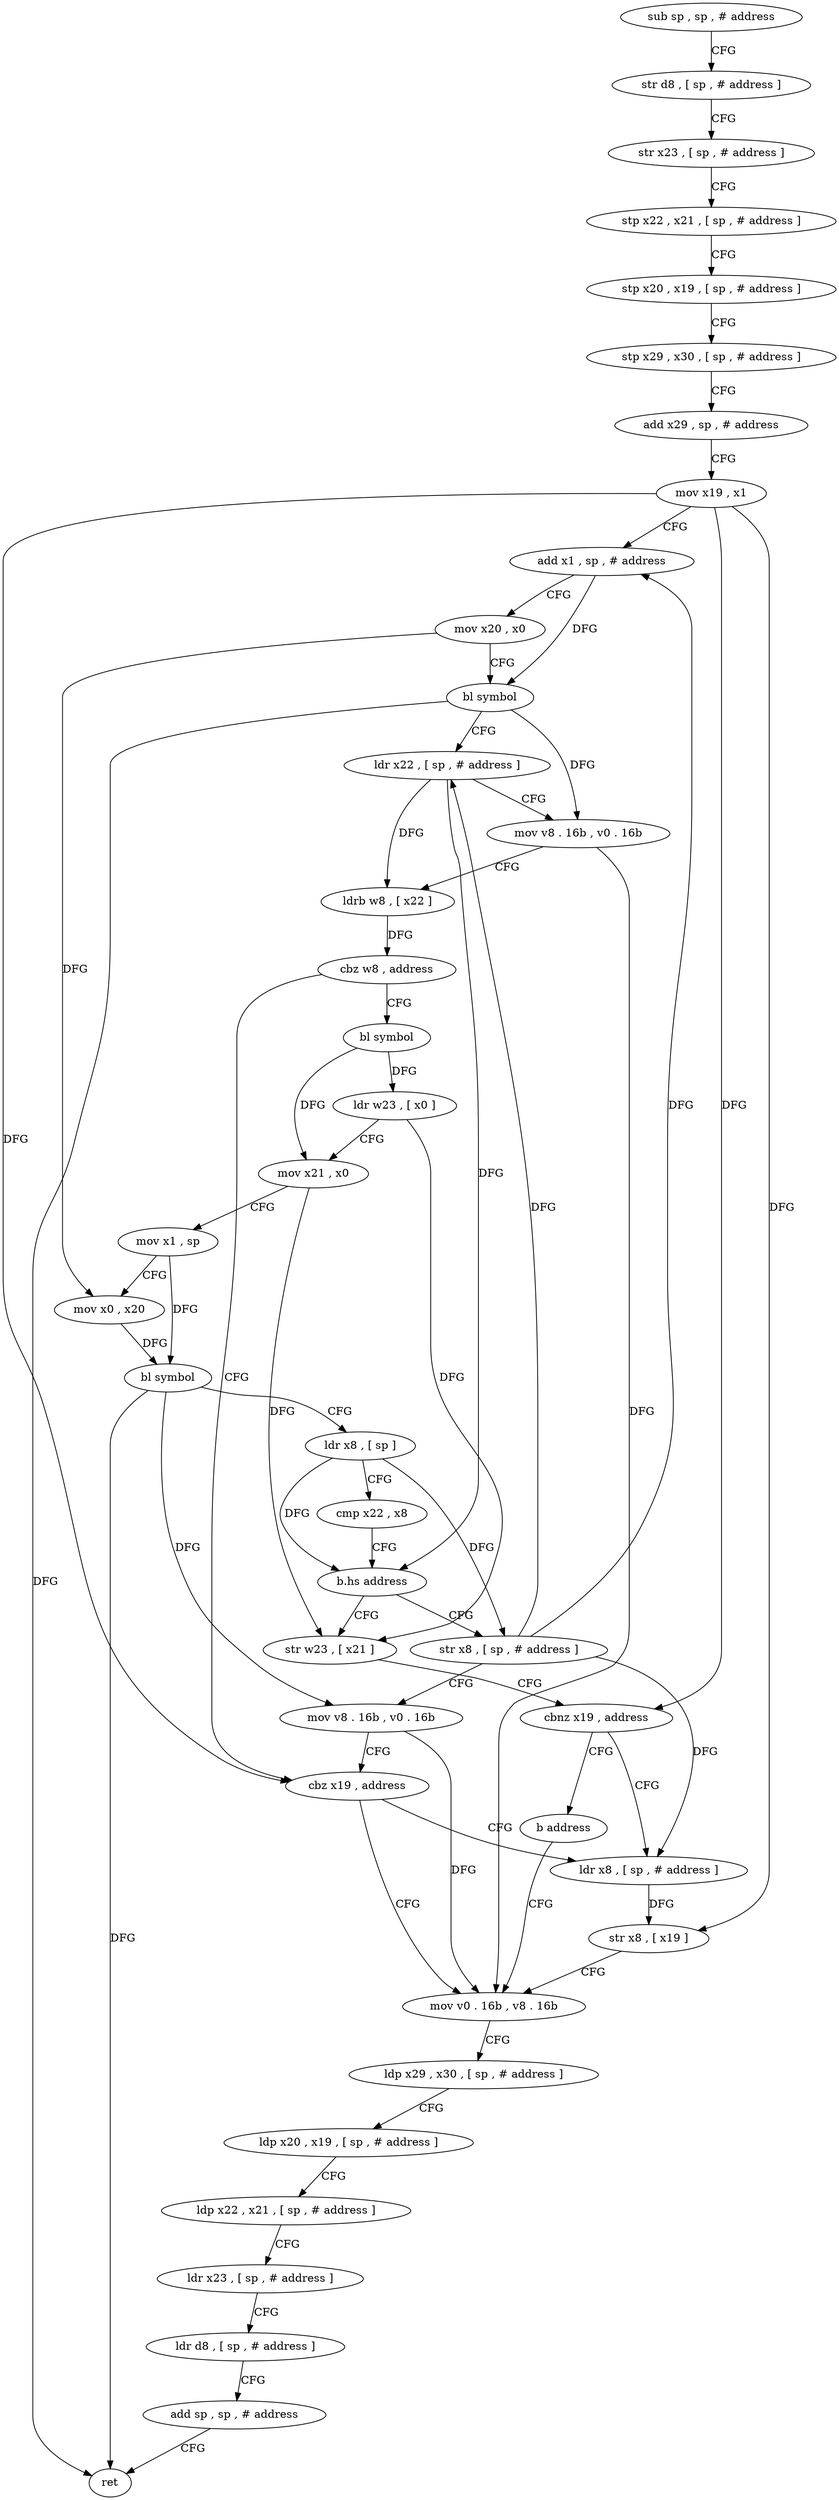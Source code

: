 digraph "func" {
"4200880" [label = "sub sp , sp , # address" ]
"4200884" [label = "str d8 , [ sp , # address ]" ]
"4200888" [label = "str x23 , [ sp , # address ]" ]
"4200892" [label = "stp x22 , x21 , [ sp , # address ]" ]
"4200896" [label = "stp x20 , x19 , [ sp , # address ]" ]
"4200900" [label = "stp x29 , x30 , [ sp , # address ]" ]
"4200904" [label = "add x29 , sp , # address" ]
"4200908" [label = "mov x19 , x1" ]
"4200912" [label = "add x1 , sp , # address" ]
"4200916" [label = "mov x20 , x0" ]
"4200920" [label = "bl symbol" ]
"4200924" [label = "ldr x22 , [ sp , # address ]" ]
"4200928" [label = "mov v8 . 16b , v0 . 16b" ]
"4200932" [label = "ldrb w8 , [ x22 ]" ]
"4200936" [label = "cbz w8 , address" ]
"4200984" [label = "cbz x19 , address" ]
"4200940" [label = "bl symbol" ]
"4200996" [label = "mov v0 . 16b , v8 . 16b" ]
"4200988" [label = "ldr x8 , [ sp , # address ]" ]
"4200944" [label = "ldr w23 , [ x0 ]" ]
"4200948" [label = "mov x21 , x0" ]
"4200952" [label = "mov x1 , sp" ]
"4200956" [label = "mov x0 , x20" ]
"4200960" [label = "bl symbol" ]
"4200964" [label = "ldr x8 , [ sp ]" ]
"4200968" [label = "cmp x22 , x8" ]
"4200972" [label = "b.hs address" ]
"4201028" [label = "str w23 , [ x21 ]" ]
"4200976" [label = "str x8 , [ sp , # address ]" ]
"4201000" [label = "ldp x29 , x30 , [ sp , # address ]" ]
"4201004" [label = "ldp x20 , x19 , [ sp , # address ]" ]
"4201008" [label = "ldp x22 , x21 , [ sp , # address ]" ]
"4201012" [label = "ldr x23 , [ sp , # address ]" ]
"4201016" [label = "ldr d8 , [ sp , # address ]" ]
"4201020" [label = "add sp , sp , # address" ]
"4201024" [label = "ret" ]
"4200992" [label = "str x8 , [ x19 ]" ]
"4201032" [label = "cbnz x19 , address" ]
"4201036" [label = "b address" ]
"4200980" [label = "mov v8 . 16b , v0 . 16b" ]
"4200880" -> "4200884" [ label = "CFG" ]
"4200884" -> "4200888" [ label = "CFG" ]
"4200888" -> "4200892" [ label = "CFG" ]
"4200892" -> "4200896" [ label = "CFG" ]
"4200896" -> "4200900" [ label = "CFG" ]
"4200900" -> "4200904" [ label = "CFG" ]
"4200904" -> "4200908" [ label = "CFG" ]
"4200908" -> "4200912" [ label = "CFG" ]
"4200908" -> "4200984" [ label = "DFG" ]
"4200908" -> "4200992" [ label = "DFG" ]
"4200908" -> "4201032" [ label = "DFG" ]
"4200912" -> "4200916" [ label = "CFG" ]
"4200912" -> "4200920" [ label = "DFG" ]
"4200916" -> "4200920" [ label = "CFG" ]
"4200916" -> "4200956" [ label = "DFG" ]
"4200920" -> "4200924" [ label = "CFG" ]
"4200920" -> "4201024" [ label = "DFG" ]
"4200920" -> "4200928" [ label = "DFG" ]
"4200924" -> "4200928" [ label = "CFG" ]
"4200924" -> "4200932" [ label = "DFG" ]
"4200924" -> "4200972" [ label = "DFG" ]
"4200928" -> "4200932" [ label = "CFG" ]
"4200928" -> "4200996" [ label = "DFG" ]
"4200932" -> "4200936" [ label = "DFG" ]
"4200936" -> "4200984" [ label = "CFG" ]
"4200936" -> "4200940" [ label = "CFG" ]
"4200984" -> "4200996" [ label = "CFG" ]
"4200984" -> "4200988" [ label = "CFG" ]
"4200940" -> "4200944" [ label = "DFG" ]
"4200940" -> "4200948" [ label = "DFG" ]
"4200996" -> "4201000" [ label = "CFG" ]
"4200988" -> "4200992" [ label = "DFG" ]
"4200944" -> "4200948" [ label = "CFG" ]
"4200944" -> "4201028" [ label = "DFG" ]
"4200948" -> "4200952" [ label = "CFG" ]
"4200948" -> "4201028" [ label = "DFG" ]
"4200952" -> "4200956" [ label = "CFG" ]
"4200952" -> "4200960" [ label = "DFG" ]
"4200956" -> "4200960" [ label = "DFG" ]
"4200960" -> "4200964" [ label = "CFG" ]
"4200960" -> "4201024" [ label = "DFG" ]
"4200960" -> "4200980" [ label = "DFG" ]
"4200964" -> "4200968" [ label = "CFG" ]
"4200964" -> "4200972" [ label = "DFG" ]
"4200964" -> "4200976" [ label = "DFG" ]
"4200968" -> "4200972" [ label = "CFG" ]
"4200972" -> "4201028" [ label = "CFG" ]
"4200972" -> "4200976" [ label = "CFG" ]
"4201028" -> "4201032" [ label = "CFG" ]
"4200976" -> "4200980" [ label = "CFG" ]
"4200976" -> "4200912" [ label = "DFG" ]
"4200976" -> "4200924" [ label = "DFG" ]
"4200976" -> "4200988" [ label = "DFG" ]
"4201000" -> "4201004" [ label = "CFG" ]
"4201004" -> "4201008" [ label = "CFG" ]
"4201008" -> "4201012" [ label = "CFG" ]
"4201012" -> "4201016" [ label = "CFG" ]
"4201016" -> "4201020" [ label = "CFG" ]
"4201020" -> "4201024" [ label = "CFG" ]
"4200992" -> "4200996" [ label = "CFG" ]
"4201032" -> "4200988" [ label = "CFG" ]
"4201032" -> "4201036" [ label = "CFG" ]
"4201036" -> "4200996" [ label = "CFG" ]
"4200980" -> "4200984" [ label = "CFG" ]
"4200980" -> "4200996" [ label = "DFG" ]
}
